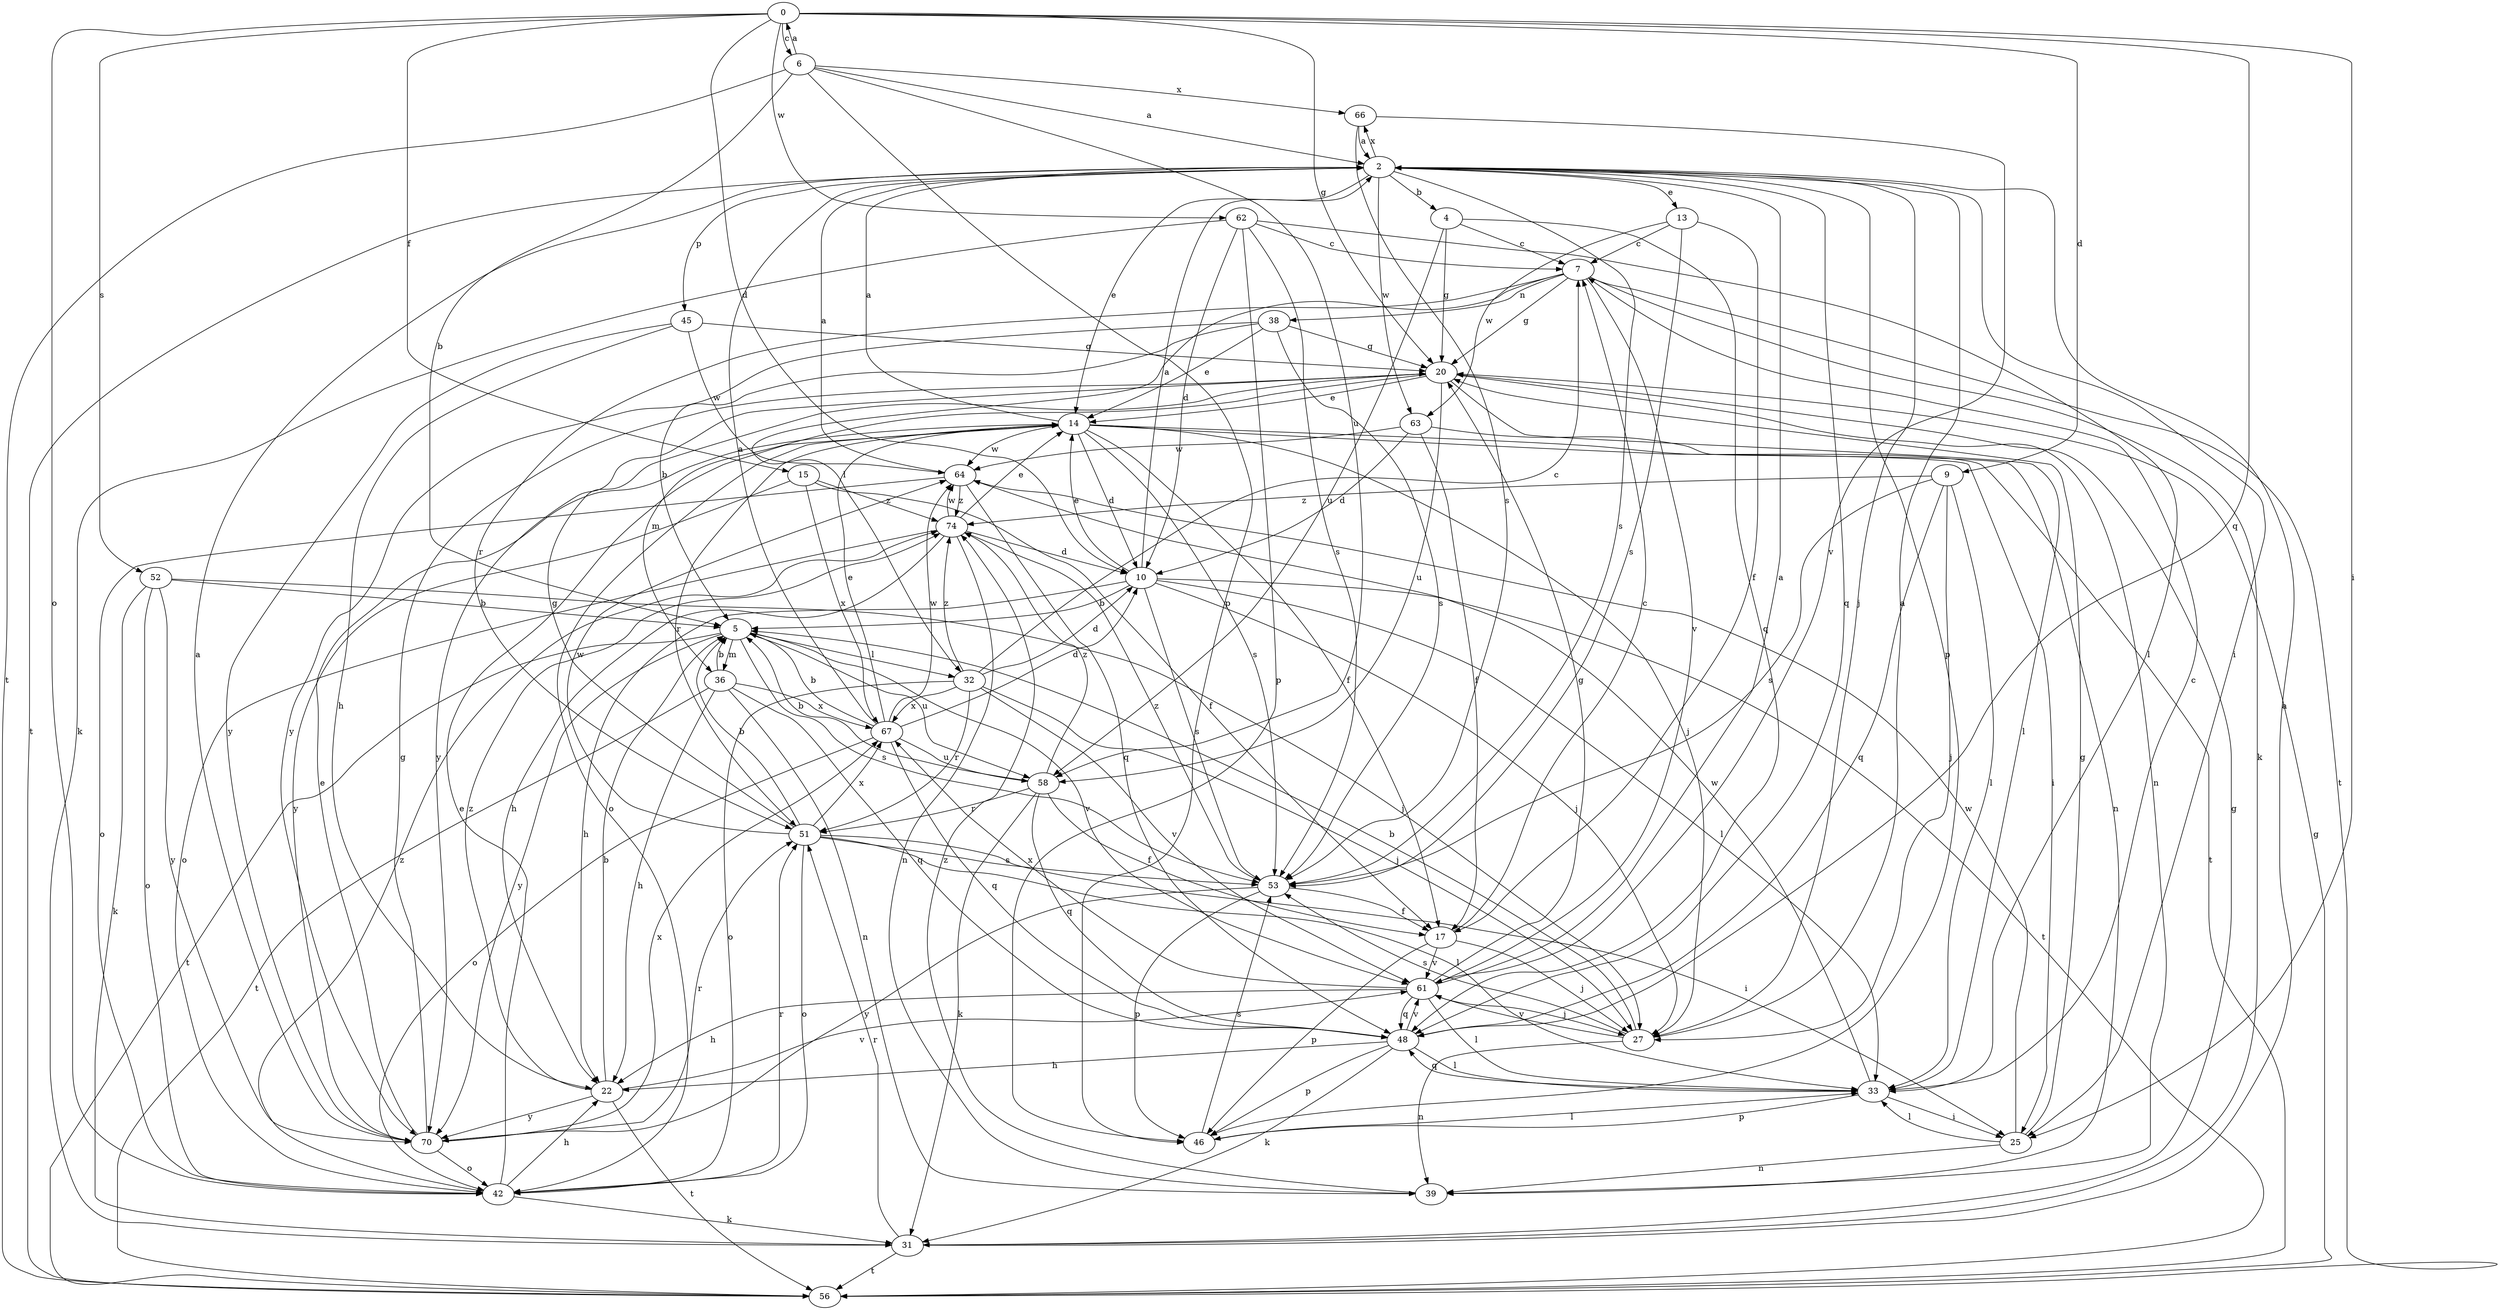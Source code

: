 strict digraph  {
0;
2;
4;
5;
6;
7;
9;
10;
13;
14;
15;
17;
20;
22;
25;
27;
31;
32;
33;
36;
38;
39;
42;
45;
46;
48;
51;
52;
53;
56;
58;
61;
62;
63;
64;
66;
67;
70;
74;
0 -> 6  [label=c];
0 -> 9  [label=d];
0 -> 10  [label=d];
0 -> 15  [label=f];
0 -> 20  [label=g];
0 -> 25  [label=i];
0 -> 42  [label=o];
0 -> 48  [label=q];
0 -> 52  [label=s];
0 -> 62  [label=w];
2 -> 4  [label=b];
2 -> 13  [label=e];
2 -> 14  [label=e];
2 -> 25  [label=i];
2 -> 27  [label=j];
2 -> 45  [label=p];
2 -> 46  [label=p];
2 -> 48  [label=q];
2 -> 53  [label=s];
2 -> 56  [label=t];
2 -> 63  [label=w];
2 -> 66  [label=x];
4 -> 7  [label=c];
4 -> 20  [label=g];
4 -> 48  [label=q];
4 -> 58  [label=u];
5 -> 32  [label=l];
5 -> 36  [label=m];
5 -> 53  [label=s];
5 -> 56  [label=t];
5 -> 58  [label=u];
5 -> 61  [label=v];
5 -> 70  [label=y];
6 -> 0  [label=a];
6 -> 2  [label=a];
6 -> 5  [label=b];
6 -> 46  [label=p];
6 -> 56  [label=t];
6 -> 58  [label=u];
6 -> 66  [label=x];
7 -> 20  [label=g];
7 -> 31  [label=k];
7 -> 32  [label=l];
7 -> 38  [label=n];
7 -> 51  [label=r];
7 -> 56  [label=t];
7 -> 61  [label=v];
9 -> 27  [label=j];
9 -> 33  [label=l];
9 -> 48  [label=q];
9 -> 53  [label=s];
9 -> 74  [label=z];
10 -> 2  [label=a];
10 -> 5  [label=b];
10 -> 14  [label=e];
10 -> 22  [label=h];
10 -> 27  [label=j];
10 -> 33  [label=l];
10 -> 53  [label=s];
10 -> 56  [label=t];
13 -> 7  [label=c];
13 -> 17  [label=f];
13 -> 53  [label=s];
13 -> 63  [label=w];
14 -> 2  [label=a];
14 -> 10  [label=d];
14 -> 17  [label=f];
14 -> 25  [label=i];
14 -> 27  [label=j];
14 -> 42  [label=o];
14 -> 51  [label=r];
14 -> 53  [label=s];
14 -> 56  [label=t];
14 -> 64  [label=w];
15 -> 17  [label=f];
15 -> 67  [label=x];
15 -> 70  [label=y];
15 -> 74  [label=z];
17 -> 7  [label=c];
17 -> 27  [label=j];
17 -> 46  [label=p];
17 -> 61  [label=v];
20 -> 14  [label=e];
20 -> 33  [label=l];
20 -> 36  [label=m];
20 -> 39  [label=n];
20 -> 58  [label=u];
20 -> 70  [label=y];
22 -> 5  [label=b];
22 -> 56  [label=t];
22 -> 61  [label=v];
22 -> 70  [label=y];
22 -> 74  [label=z];
25 -> 20  [label=g];
25 -> 33  [label=l];
25 -> 39  [label=n];
25 -> 64  [label=w];
27 -> 2  [label=a];
27 -> 5  [label=b];
27 -> 39  [label=n];
27 -> 53  [label=s];
27 -> 61  [label=v];
31 -> 2  [label=a];
31 -> 20  [label=g];
31 -> 51  [label=r];
31 -> 56  [label=t];
32 -> 7  [label=c];
32 -> 10  [label=d];
32 -> 27  [label=j];
32 -> 42  [label=o];
32 -> 51  [label=r];
32 -> 61  [label=v];
32 -> 67  [label=x];
32 -> 74  [label=z];
33 -> 7  [label=c];
33 -> 25  [label=i];
33 -> 46  [label=p];
33 -> 48  [label=q];
33 -> 64  [label=w];
36 -> 5  [label=b];
36 -> 22  [label=h];
36 -> 39  [label=n];
36 -> 48  [label=q];
36 -> 56  [label=t];
36 -> 67  [label=x];
38 -> 5  [label=b];
38 -> 14  [label=e];
38 -> 20  [label=g];
38 -> 53  [label=s];
38 -> 70  [label=y];
39 -> 74  [label=z];
42 -> 14  [label=e];
42 -> 22  [label=h];
42 -> 31  [label=k];
42 -> 51  [label=r];
42 -> 74  [label=z];
45 -> 20  [label=g];
45 -> 22  [label=h];
45 -> 64  [label=w];
45 -> 70  [label=y];
46 -> 33  [label=l];
46 -> 53  [label=s];
48 -> 22  [label=h];
48 -> 31  [label=k];
48 -> 33  [label=l];
48 -> 46  [label=p];
48 -> 61  [label=v];
51 -> 5  [label=b];
51 -> 20  [label=g];
51 -> 25  [label=i];
51 -> 33  [label=l];
51 -> 42  [label=o];
51 -> 53  [label=s];
51 -> 64  [label=w];
51 -> 67  [label=x];
52 -> 5  [label=b];
52 -> 27  [label=j];
52 -> 31  [label=k];
52 -> 42  [label=o];
52 -> 70  [label=y];
53 -> 17  [label=f];
53 -> 46  [label=p];
53 -> 70  [label=y];
53 -> 74  [label=z];
56 -> 20  [label=g];
58 -> 5  [label=b];
58 -> 17  [label=f];
58 -> 31  [label=k];
58 -> 48  [label=q];
58 -> 51  [label=r];
58 -> 74  [label=z];
61 -> 2  [label=a];
61 -> 20  [label=g];
61 -> 22  [label=h];
61 -> 27  [label=j];
61 -> 33  [label=l];
61 -> 48  [label=q];
61 -> 67  [label=x];
62 -> 7  [label=c];
62 -> 10  [label=d];
62 -> 31  [label=k];
62 -> 33  [label=l];
62 -> 46  [label=p];
62 -> 53  [label=s];
63 -> 10  [label=d];
63 -> 17  [label=f];
63 -> 39  [label=n];
63 -> 64  [label=w];
64 -> 2  [label=a];
64 -> 42  [label=o];
64 -> 48  [label=q];
64 -> 74  [label=z];
66 -> 2  [label=a];
66 -> 53  [label=s];
66 -> 61  [label=v];
67 -> 2  [label=a];
67 -> 5  [label=b];
67 -> 10  [label=d];
67 -> 14  [label=e];
67 -> 42  [label=o];
67 -> 48  [label=q];
67 -> 58  [label=u];
67 -> 64  [label=w];
70 -> 2  [label=a];
70 -> 14  [label=e];
70 -> 20  [label=g];
70 -> 42  [label=o];
70 -> 51  [label=r];
70 -> 67  [label=x];
74 -> 10  [label=d];
74 -> 14  [label=e];
74 -> 22  [label=h];
74 -> 39  [label=n];
74 -> 42  [label=o];
74 -> 64  [label=w];
}
